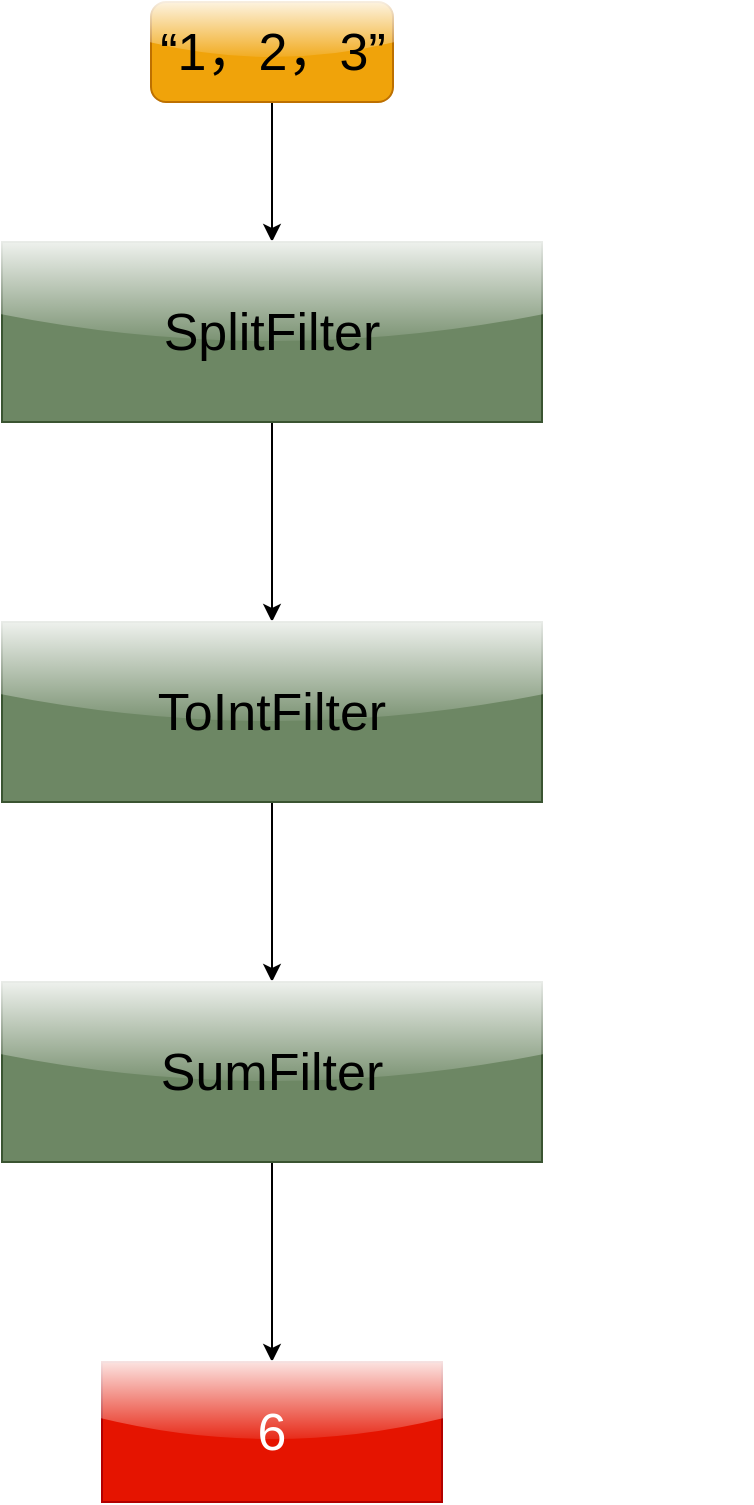 <mxfile>
    <diagram id="m766ikg25VSHteUHo4Zw" name="第 1 页">
        <mxGraphModel dx="1049" dy="956" grid="1" gridSize="10" guides="1" tooltips="1" connect="1" arrows="1" fold="1" page="1" pageScale="1" pageWidth="827" pageHeight="1169" math="0" shadow="0">
            <root>
                <mxCell id="0"/>
                <mxCell id="1" parent="0"/>
                <mxCell id="10" style="edgeStyle=none;html=1;fontSize=26;fontColor=#FFFFFF;entryX=0.5;entryY=0;entryDx=0;entryDy=0;labelBorderColor=none;labelBackgroundColor=none;" edge="1" parent="1" source="6" target="8">
                    <mxGeometry relative="1" as="geometry">
                        <mxPoint x="410" y="130" as="targetPoint"/>
                    </mxGeometry>
                </mxCell>
                <mxCell id="6" value="&lt;font style=&quot;font-size: 26px;&quot;&gt;“&lt;font style=&quot;font-size: 26px;&quot;&gt;1，2，3&lt;/font&gt;”&lt;/font&gt;" style="text;html=1;strokeColor=#BD7000;fillColor=#f0a30a;align=center;verticalAlign=middle;whiteSpace=wrap;rounded=1;fontColor=#000000;glass=1;shadow=0;" vertex="1" parent="1">
                    <mxGeometry x="349.5" y="50" width="121" height="50" as="geometry"/>
                </mxCell>
                <mxCell id="13" style="edgeStyle=none;html=1;fontSize=26;fontColor=#000000;entryX=0.5;entryY=0;entryDx=0;entryDy=0;" edge="1" parent="1" source="8" target="11">
                    <mxGeometry relative="1" as="geometry"/>
                </mxCell>
                <mxCell id="8" value="SplitFilter" style="text;html=1;strokeColor=#3A5431;fillColor=#6d8764;align=center;verticalAlign=middle;whiteSpace=wrap;rounded=0;shadow=0;glass=1;fontSize=26;fontColor=#000000;" vertex="1" parent="1">
                    <mxGeometry x="275" y="170" width="270" height="90" as="geometry"/>
                </mxCell>
                <mxCell id="14" style="edgeStyle=none;html=1;fontSize=26;fontColor=#000000;" edge="1" parent="1" source="11" target="12">
                    <mxGeometry relative="1" as="geometry"/>
                </mxCell>
                <mxCell id="11" value="ToIntFilter" style="text;html=1;strokeColor=#3A5431;fillColor=#6d8764;align=center;verticalAlign=middle;whiteSpace=wrap;rounded=0;shadow=0;glass=1;fontSize=26;fontColor=#000000;" vertex="1" parent="1">
                    <mxGeometry x="275" y="360" width="270" height="90" as="geometry"/>
                </mxCell>
                <mxCell id="16" style="edgeStyle=none;html=1;entryX=0.5;entryY=0;entryDx=0;entryDy=0;fontSize=26;fontColor=#000000;" edge="1" parent="1" source="12" target="15">
                    <mxGeometry relative="1" as="geometry"/>
                </mxCell>
                <mxCell id="12" value="SumFilter" style="text;html=1;strokeColor=#3A5431;fillColor=#6d8764;align=center;verticalAlign=middle;whiteSpace=wrap;rounded=0;shadow=0;glass=1;fontSize=26;fontColor=#000000;" vertex="1" parent="1">
                    <mxGeometry x="275" y="540" width="270" height="90" as="geometry"/>
                </mxCell>
                <mxCell id="15" value="6" style="text;html=1;strokeColor=#B20000;fillColor=#e51400;align=center;verticalAlign=middle;whiteSpace=wrap;rounded=0;shadow=0;glass=1;fontSize=26;fontColor=#ffffff;" vertex="1" parent="1">
                    <mxGeometry x="325" y="730" width="170" height="70" as="geometry"/>
                </mxCell>
                <mxCell id="17" value="[“1”，“2”，“3”]" style="text;html=1;strokeColor=none;fillColor=none;align=center;verticalAlign=middle;whiteSpace=wrap;rounded=0;shadow=0;glass=1;fontSize=26;fontColor=#FFFFFF;" vertex="1" parent="1">
                    <mxGeometry x="440" y="290" width="210" height="30" as="geometry"/>
                </mxCell>
                <mxCell id="19" value="[1，2，3]" style="text;html=1;strokeColor=none;fillColor=none;align=center;verticalAlign=middle;whiteSpace=wrap;rounded=0;shadow=0;glass=1;fontSize=26;fontColor=#FFFFFF;" vertex="1" parent="1">
                    <mxGeometry x="480" y="480" width="130" height="30" as="geometry"/>
                </mxCell>
            </root>
        </mxGraphModel>
    </diagram>
</mxfile>